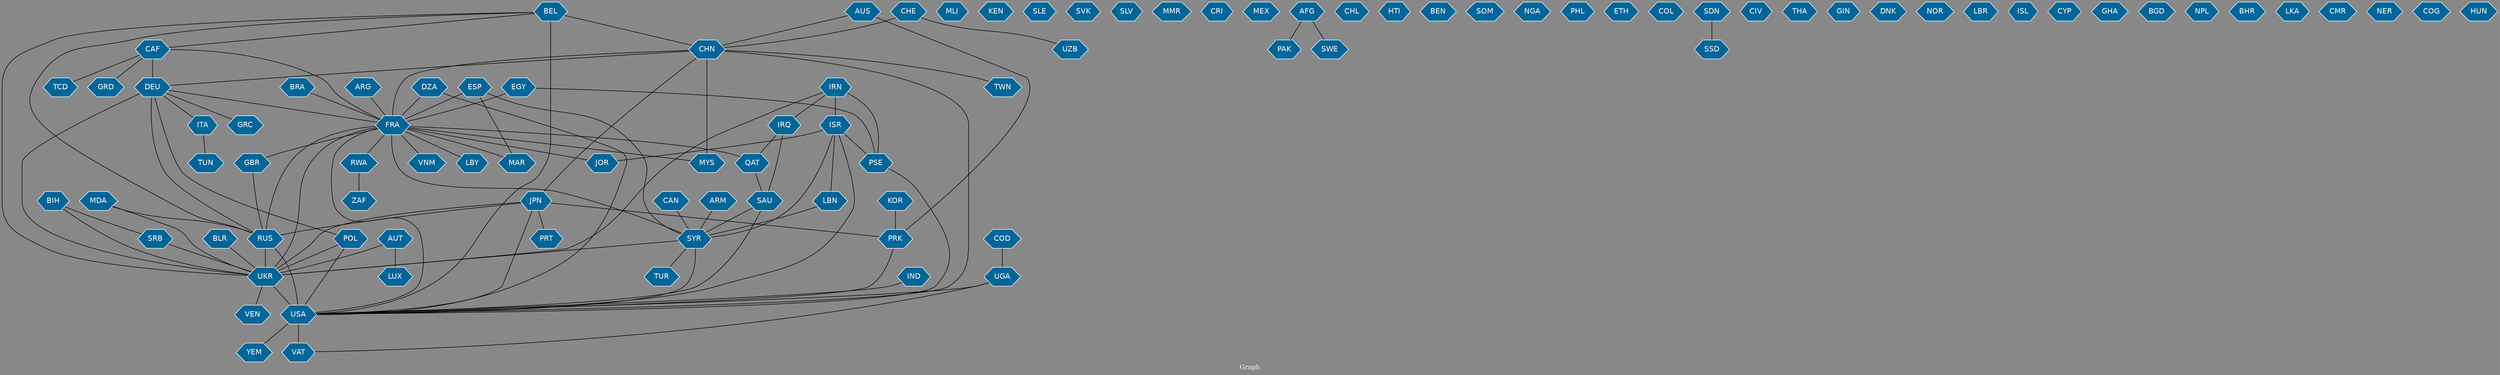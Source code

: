 // Countries together in item graph
graph {
	graph [bgcolor="#888888" fontcolor=white fontsize=12 label="Graph" outputorder=edgesfirst overlap=prism]
	node [color=white fillcolor="#006699" fontcolor=white fontname=Helvetica shape=hexagon style=filled]
	edge [arrowhead=open color=black fontcolor=white fontname=Courier fontsize=12]
		USA [label=USA]
		MLI [label=MLI]
		RUS [label=RUS]
		JPN [label=JPN]
		UKR [label=UKR]
		KEN [label=KEN]
		BIH [label=BIH]
		FRA [label=FRA]
		DEU [label=DEU]
		GBR [label=GBR]
		SLE [label=SLE]
		TUR [label=TUR]
		CAN [label=CAN]
		CAF [label=CAF]
		EGY [label=EGY]
		SVK [label=SVK]
		PRK [label=PRK]
		PRT [label=PRT]
		CHN [label=CHN]
		IND [label=IND]
		MYS [label=MYS]
		ESP [label=ESP]
		SYR [label=SYR]
		ISR [label=ISR]
		VEN [label=VEN]
		SLV [label=SLV]
		MMR [label=MMR]
		CHE [label=CHE]
		AUT [label=AUT]
		VAT [label=VAT]
		PSE [label=PSE]
		DZA [label=DZA]
		CRI [label=CRI]
		MEX [label=MEX]
		PAK [label=PAK]
		AFG [label=AFG]
		AUS [label=AUS]
		ZAF [label=ZAF]
		IRQ [label=IRQ]
		ITA [label=ITA]
		CHL [label=CHL]
		SAU [label=SAU]
		QAT [label=QAT]
		MAR [label=MAR]
		HTI [label=HTI]
		BEN [label=BEN]
		SRB [label=SRB]
		IRN [label=IRN]
		SOM [label=SOM]
		BRA [label=BRA]
		NGA [label=NGA]
		GRC [label=GRC]
		BEL [label=BEL]
		TCD [label=TCD]
		KOR [label=KOR]
		LBN [label=LBN]
		PHL [label=PHL]
		POL [label=POL]
		ETH [label=ETH]
		COL [label=COL]
		LBY [label=LBY]
		RWA [label=RWA]
		SDN [label=SDN]
		CIV [label=CIV]
		UZB [label=UZB]
		THA [label=THA]
		GIN [label=GIN]
		DNK [label=DNK]
		GRD [label=GRD]
		SSD [label=SSD]
		UGA [label=UGA]
		COD [label=COD]
		YEM [label=YEM]
		NOR [label=NOR]
		LBR [label=LBR]
		VNM [label=VNM]
		JOR [label=JOR]
		TUN [label=TUN]
		MDA [label=MDA]
		ARG [label=ARG]
		TWN [label=TWN]
		ISL [label=ISL]
		CYP [label=CYP]
		GHA [label=GHA]
		BGD [label=BGD]
		NPL [label=NPL]
		BHR [label=BHR]
		LKA [label=LKA]
		CMR [label=CMR]
		NER [label=NER]
		COG [label=COG]
		SWE [label=SWE]
		LUX [label=LUX]
		ARM [label=ARM]
		HUN [label=HUN]
		BLR [label=BLR]
			UGA -- VAT [weight=1]
			SYR -- TUR [weight=3]
			USA -- VAT [weight=4]
			DEU -- POL [weight=1]
			AFG -- SWE [weight=1]
			BIH -- SRB [weight=1]
			FRA -- MAR [weight=3]
			IRQ -- QAT [weight=1]
			IRN -- UKR [weight=3]
			CHN -- DEU [weight=2]
			IRN -- ISR [weight=5]
			FRA -- JOR [weight=2]
			CAN -- SYR [weight=1]
			SDN -- SSD [weight=3]
			USA -- YEM [weight=1]
			CAF -- GRD [weight=1]
			PRK -- USA [weight=3]
			SAU -- SYR [weight=1]
			EGY -- FRA [weight=1]
			CAF -- FRA [weight=1]
			ARM -- SYR [weight=1]
			DEU -- ITA [weight=1]
			KOR -- PRK [weight=4]
			BEL -- USA [weight=5]
			DEU -- RUS [weight=10]
			JPN -- USA [weight=1]
			ISR -- LBN [weight=1]
			CHN -- USA [weight=5]
			EGY -- PSE [weight=3]
			FRA -- VNM [weight=3]
			FRA -- LBY [weight=3]
			UGA -- USA [weight=1]
			CHN -- TWN [weight=2]
			DZA -- FRA [weight=1]
			JPN -- PRK [weight=2]
			BLR -- UKR [weight=1]
			JPN -- PRT [weight=1]
			CHN -- JPN [weight=2]
			ARG -- FRA [weight=1]
			LBN -- SYR [weight=4]
			UKR -- USA [weight=39]
			PSE -- USA [weight=1]
			IRQ -- SAU [weight=1]
			ESP -- SYR [weight=3]
			CHN -- FRA [weight=9]
			ISR -- USA [weight=1]
			DEU -- GRC [weight=2]
			BEL -- CHN [weight=1]
			GBR -- RUS [weight=1]
			IRN -- PSE [weight=2]
			AUT -- LUX [weight=1]
			DZA -- USA [weight=1]
			POL -- USA [weight=1]
			FRA -- USA [weight=7]
			DEU -- FRA [weight=1]
			ISR -- PSE [weight=12]
			FRA -- GBR [weight=2]
			IRN -- IRQ [weight=1]
			CAF -- DEU [weight=2]
			CAF -- TCD [weight=2]
			ESP -- FRA [weight=1]
			UKR -- VEN [weight=2]
			SYR -- UKR [weight=1]
			FRA -- SYR [weight=3]
			AUS -- PRK [weight=2]
			RUS -- UKR [weight=147]
			FRA -- RUS [weight=6]
			QAT -- SAU [weight=2]
			AUT -- UKR [weight=1]
			FRA -- MYS [weight=5]
			CHE -- CHN [weight=2]
			BEL -- UKR [weight=2]
			ITA -- TUN [weight=1]
			SYR -- USA [weight=2]
			DEU -- UKR [weight=10]
			ISR -- JOR [weight=2]
			BRA -- FRA [weight=1]
			CHE -- UZB [weight=1]
			COD -- UGA [weight=5]
			ISR -- SYR [weight=4]
			BIH -- UKR [weight=1]
			BEL -- CAF [weight=1]
			SRB -- UKR [weight=2]
			RWA -- ZAF [weight=1]
			MDA -- RUS [weight=1]
			JPN -- UKR [weight=3]
			RUS -- USA [weight=28]
			FRA -- QAT [weight=1]
			JPN -- RUS [weight=1]
			BEL -- RUS [weight=1]
			MDA -- UKR [weight=3]
			ESP -- MAR [weight=1]
			POL -- UKR [weight=2]
			CHN -- MYS [weight=8]
			AUS -- CHN [weight=1]
			FRA -- RWA [weight=3]
			FRA -- UKR [weight=6]
			AFG -- PAK [weight=1]
			IND -- USA [weight=1]
			SAU -- USA [weight=7]
}